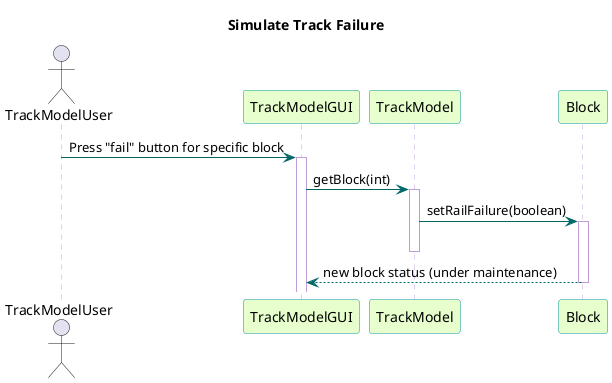 @startuml

title Simulate Track Failure

skinparam noteBorderColor #049595

skinparam sequence {
	BackgroundColor transparent
	ParticipantBackgroundColor #e6ffcc
	ParticipantBorderColor 	#049595
	PackageBorderCOlor  #049595
	ArrowColor #006666
	LifeLineBorderColor #c09cd9
}

actor TrackModelUser
participant TrackModelGUI
participant TrackModel
participant Block


TrackModelUser -> TrackModelGUI : Press "fail" button for specific block 
activate TrackModelGUI
TrackModelGUI -> TrackModel : getBlock(int)

activate TrackModel
TrackModel -> Block : setRailFailure(boolean)
activate Block
deactivate TrackModel
Block --> TrackModelGUI : new block status (under maintenance)
deactivate Block

@enduml